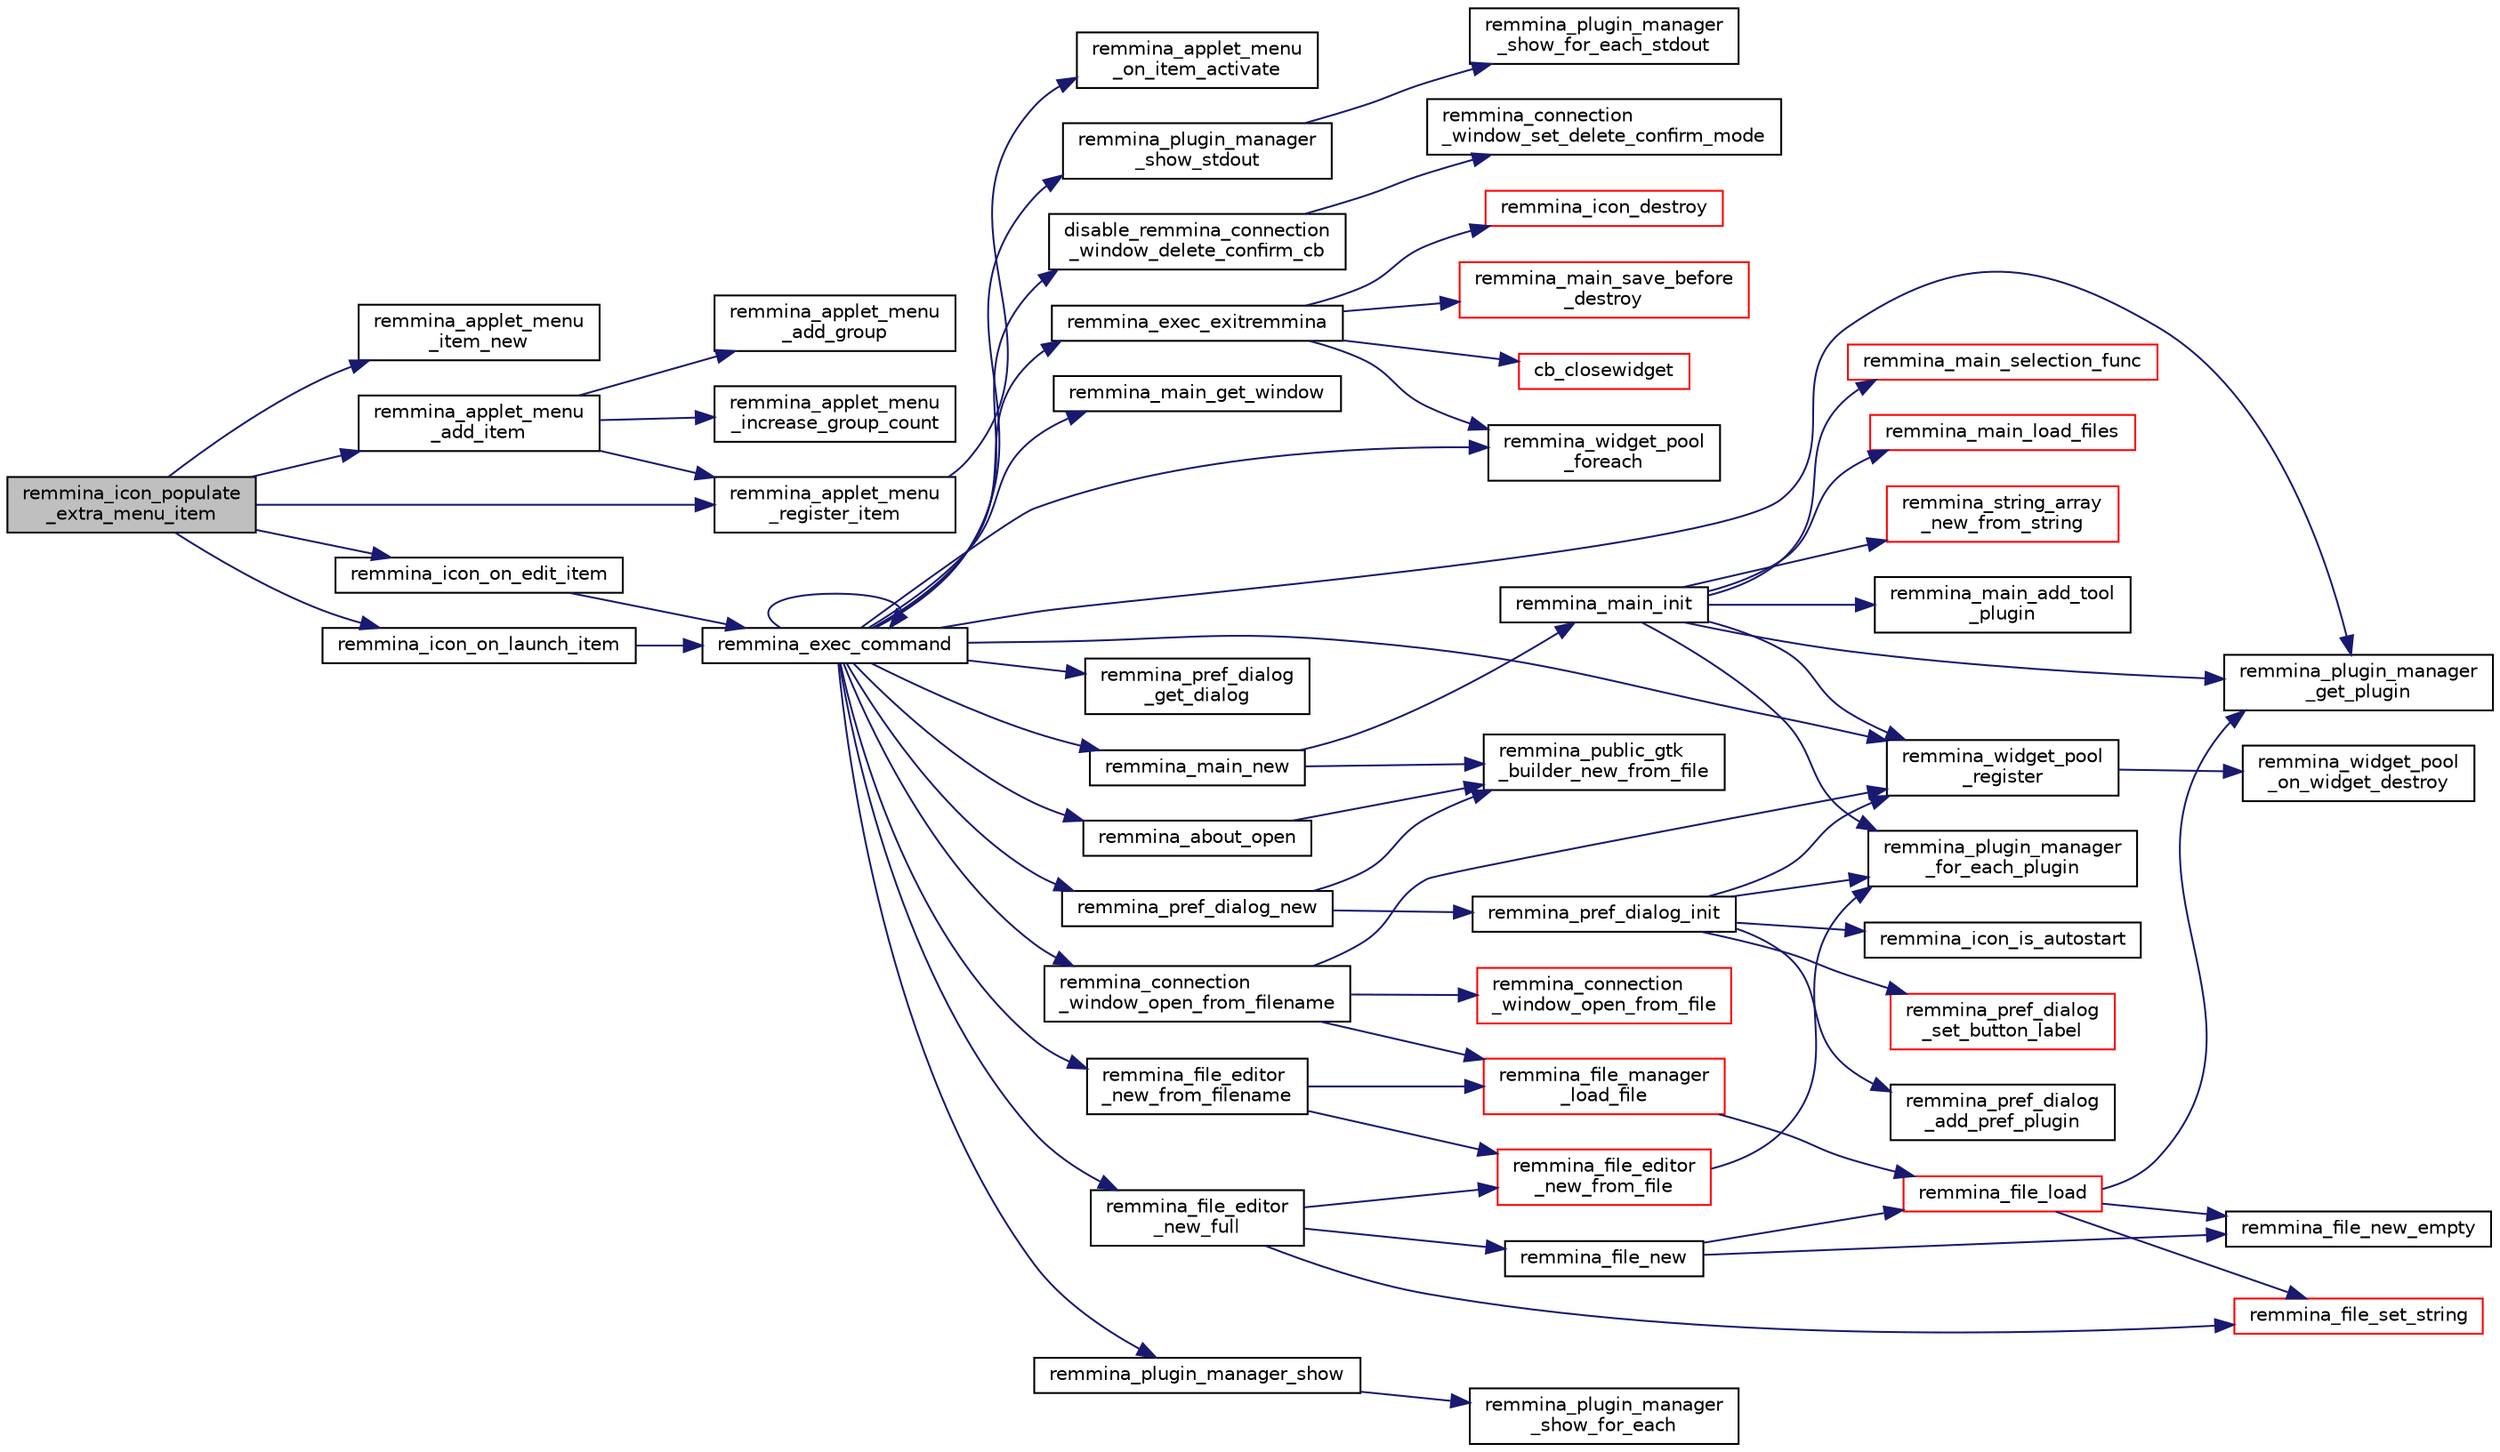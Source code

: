 digraph "remmina_icon_populate_extra_menu_item"
{
  edge [fontname="Helvetica",fontsize="10",labelfontname="Helvetica",labelfontsize="10"];
  node [fontname="Helvetica",fontsize="10",shape=record];
  rankdir="LR";
  Node3382 [label="remmina_icon_populate\l_extra_menu_item",height=0.2,width=0.4,color="black", fillcolor="grey75", style="filled", fontcolor="black"];
  Node3382 -> Node3383 [color="midnightblue",fontsize="10",style="solid",fontname="Helvetica"];
  Node3383 [label="remmina_applet_menu\l_item_new",height=0.2,width=0.4,color="black", fillcolor="white", style="filled",URL="$remmina__applet__menu__item_8c.html#a8518d5abbcb0cf2ff0923e41d55e1a96"];
  Node3382 -> Node3384 [color="midnightblue",fontsize="10",style="solid",fontname="Helvetica"];
  Node3384 [label="remmina_applet_menu\l_add_item",height=0.2,width=0.4,color="black", fillcolor="white", style="filled",URL="$remmina__applet__menu_8c.html#a261d344be12cd270d8b81a26e1ad9d23"];
  Node3384 -> Node3385 [color="midnightblue",fontsize="10",style="solid",fontname="Helvetica"];
  Node3385 [label="remmina_applet_menu\l_add_group",height=0.2,width=0.4,color="black", fillcolor="white", style="filled",URL="$remmina__applet__menu_8c.html#a9103d33954ab8afdfe3e3892db7caabb"];
  Node3384 -> Node3386 [color="midnightblue",fontsize="10",style="solid",fontname="Helvetica"];
  Node3386 [label="remmina_applet_menu\l_increase_group_count",height=0.2,width=0.4,color="black", fillcolor="white", style="filled",URL="$remmina__applet__menu_8c.html#a00ccc046ebf9862d7030dac635a86dc6"];
  Node3384 -> Node3387 [color="midnightblue",fontsize="10",style="solid",fontname="Helvetica"];
  Node3387 [label="remmina_applet_menu\l_register_item",height=0.2,width=0.4,color="black", fillcolor="white", style="filled",URL="$remmina__applet__menu_8c.html#abb924051b4e37930bed6aed12b653751"];
  Node3387 -> Node3388 [color="midnightblue",fontsize="10",style="solid",fontname="Helvetica"];
  Node3388 [label="remmina_applet_menu\l_on_item_activate",height=0.2,width=0.4,color="black", fillcolor="white", style="filled",URL="$remmina__applet__menu_8c.html#ae92f8313a24f778e5ef39fdfb92a73f2"];
  Node3382 -> Node3387 [color="midnightblue",fontsize="10",style="solid",fontname="Helvetica"];
  Node3382 -> Node3389 [color="midnightblue",fontsize="10",style="solid",fontname="Helvetica"];
  Node3389 [label="remmina_icon_on_launch_item",height=0.2,width=0.4,color="black", fillcolor="white", style="filled",URL="$remmina__icon_8c.html#ad1699688680e12abcfd5c74dd2f76d83"];
  Node3389 -> Node3390 [color="midnightblue",fontsize="10",style="solid",fontname="Helvetica"];
  Node3390 [label="remmina_exec_command",height=0.2,width=0.4,color="black", fillcolor="white", style="filled",URL="$remmina__exec_8c.html#a424cabdcff647797061e7482049d62a7"];
  Node3390 -> Node3391 [color="midnightblue",fontsize="10",style="solid",fontname="Helvetica"];
  Node3391 [label="remmina_main_get_window",height=0.2,width=0.4,color="black", fillcolor="white", style="filled",URL="$remmina__main_8c.html#a7740488de65c0e642895cc9dfba07b6e"];
  Node3390 -> Node3392 [color="midnightblue",fontsize="10",style="solid",fontname="Helvetica"];
  Node3392 [label="remmina_main_new",height=0.2,width=0.4,color="black", fillcolor="white", style="filled",URL="$remmina__main_8c.html#af14b1942a754d7b2f5c10266208ebe01"];
  Node3392 -> Node3393 [color="midnightblue",fontsize="10",style="solid",fontname="Helvetica"];
  Node3393 [label="remmina_public_gtk\l_builder_new_from_file",height=0.2,width=0.4,color="black", fillcolor="white", style="filled",URL="$remmina__public_8c.html#a3031598a6e4f67d1519d8e5afba7da41"];
  Node3392 -> Node3394 [color="midnightblue",fontsize="10",style="solid",fontname="Helvetica"];
  Node3394 [label="remmina_main_init",height=0.2,width=0.4,color="black", fillcolor="white", style="filled",URL="$remmina__main_8c.html#afefc1b651e1c546e949dbe6df72b0300"];
  Node3394 -> Node3395 [color="midnightblue",fontsize="10",style="solid",fontname="Helvetica"];
  Node3395 [label="remmina_string_array\l_new_from_string",height=0.2,width=0.4,color="red", fillcolor="white", style="filled",URL="$remmina__string__array_8c.html#a7f1c8e427a25c2d5cede3952b1d0ad90"];
  Node3394 -> Node3398 [color="midnightblue",fontsize="10",style="solid",fontname="Helvetica"];
  Node3398 [label="remmina_plugin_manager\l_for_each_plugin",height=0.2,width=0.4,color="black", fillcolor="white", style="filled",URL="$remmina__plugin__manager_8c.html#a13f13a6a4280268656f258cb5aeff031"];
  Node3394 -> Node3399 [color="midnightblue",fontsize="10",style="solid",fontname="Helvetica"];
  Node3399 [label="remmina_main_add_tool\l_plugin",height=0.2,width=0.4,color="black", fillcolor="white", style="filled",URL="$remmina__main_8c.html#a7be10e330f0c2a3f74e119cde443786f"];
  Node3394 -> Node3400 [color="midnightblue",fontsize="10",style="solid",fontname="Helvetica"];
  Node3400 [label="remmina_plugin_manager\l_get_plugin",height=0.2,width=0.4,color="black", fillcolor="white", style="filled",URL="$remmina__plugin__manager_8c.html#a3872c8656a8a3d5147bcc603471c1932"];
  Node3394 -> Node3401 [color="midnightblue",fontsize="10",style="solid",fontname="Helvetica"];
  Node3401 [label="remmina_main_selection_func",height=0.2,width=0.4,color="red", fillcolor="white", style="filled",URL="$remmina__main_8c.html#a3c5043279b5d98d4d08635d33402ea66"];
  Node3394 -> Node3403 [color="midnightblue",fontsize="10",style="solid",fontname="Helvetica"];
  Node3403 [label="remmina_main_load_files",height=0.2,width=0.4,color="red", fillcolor="white", style="filled",URL="$remmina__main_8c.html#a3617295e74fa84edbd41dedc601402a7"];
  Node3394 -> Node3470 [color="midnightblue",fontsize="10",style="solid",fontname="Helvetica"];
  Node3470 [label="remmina_widget_pool\l_register",height=0.2,width=0.4,color="black", fillcolor="white", style="filled",URL="$remmina__widget__pool_8c.html#ae3c9c9853eb5bedbfeadbfac1d495b95"];
  Node3470 -> Node3471 [color="midnightblue",fontsize="10",style="solid",fontname="Helvetica"];
  Node3471 [label="remmina_widget_pool\l_on_widget_destroy",height=0.2,width=0.4,color="black", fillcolor="white", style="filled",URL="$remmina__widget__pool_8c.html#aa5fd17580202843eab40cabb258d2664"];
  Node3390 -> Node3472 [color="midnightblue",fontsize="10",style="solid",fontname="Helvetica"];
  Node3472 [label="remmina_pref_dialog\l_get_dialog",height=0.2,width=0.4,color="black", fillcolor="white", style="filled",URL="$remmina__pref__dialog_8c.html#af87f153e3fc696f76da732d8e431be5a"];
  Node3390 -> Node3473 [color="midnightblue",fontsize="10",style="solid",fontname="Helvetica"];
  Node3473 [label="remmina_pref_dialog_new",height=0.2,width=0.4,color="black", fillcolor="white", style="filled",URL="$remmina__pref__dialog_8c.html#a16091735af5c6ee31fb794a5fb860342"];
  Node3473 -> Node3393 [color="midnightblue",fontsize="10",style="solid",fontname="Helvetica"];
  Node3473 -> Node3474 [color="midnightblue",fontsize="10",style="solid",fontname="Helvetica"];
  Node3474 [label="remmina_pref_dialog_init",height=0.2,width=0.4,color="black", fillcolor="white", style="filled",URL="$remmina__pref__dialog_8c.html#a9a050b69e373c90ea7d400aa94f34344"];
  Node3474 -> Node3475 [color="midnightblue",fontsize="10",style="solid",fontname="Helvetica"];
  Node3475 [label="remmina_icon_is_autostart",height=0.2,width=0.4,color="black", fillcolor="white", style="filled",URL="$remmina__icon_8c.html#ae477ccd85ab1d878d243aed7fa5e48ae"];
  Node3474 -> Node3476 [color="midnightblue",fontsize="10",style="solid",fontname="Helvetica"];
  Node3476 [label="remmina_pref_dialog\l_set_button_label",height=0.2,width=0.4,color="red", fillcolor="white", style="filled",URL="$remmina__pref__dialog_8c.html#a384dde55873f855555c0194d45cbfd59"];
  Node3474 -> Node3398 [color="midnightblue",fontsize="10",style="solid",fontname="Helvetica"];
  Node3474 -> Node3478 [color="midnightblue",fontsize="10",style="solid",fontname="Helvetica"];
  Node3478 [label="remmina_pref_dialog\l_add_pref_plugin",height=0.2,width=0.4,color="black", fillcolor="white", style="filled",URL="$remmina__pref__dialog_8c.html#add9c48bccc2c61be2f2900a154648dd4"];
  Node3474 -> Node3470 [color="midnightblue",fontsize="10",style="solid",fontname="Helvetica"];
  Node3390 -> Node3479 [color="midnightblue",fontsize="10",style="solid",fontname="Helvetica"];
  Node3479 [label="remmina_file_editor\l_new_full",height=0.2,width=0.4,color="black", fillcolor="white", style="filled",URL="$remmina__file__editor_8c.html#ab563344276cbcdf0fcea05b0b64c7aeb"];
  Node3479 -> Node3480 [color="midnightblue",fontsize="10",style="solid",fontname="Helvetica"];
  Node3480 [label="remmina_file_new",height=0.2,width=0.4,color="black", fillcolor="white", style="filled",URL="$remmina__file_8c.html#a5e421ba636d34e21bba5ece463e98892"];
  Node3480 -> Node3410 [color="midnightblue",fontsize="10",style="solid",fontname="Helvetica"];
  Node3410 [label="remmina_file_load",height=0.2,width=0.4,color="red", fillcolor="white", style="filled",URL="$remmina__file_8c.html#ac1cc2d7f827f7d64c7fd3edf10e9383e"];
  Node3410 -> Node3411 [color="midnightblue",fontsize="10",style="solid",fontname="Helvetica"];
  Node3411 [label="remmina_file_new_empty",height=0.2,width=0.4,color="black", fillcolor="white", style="filled",URL="$remmina__file_8c.html#adab087b7139756f029020a87a5438cfa"];
  Node3410 -> Node3400 [color="midnightblue",fontsize="10",style="solid",fontname="Helvetica"];
  Node3410 -> Node3417 [color="midnightblue",fontsize="10",style="solid",fontname="Helvetica"];
  Node3417 [label="remmina_file_set_string",height=0.2,width=0.4,color="red", fillcolor="white", style="filled",URL="$remmina__file_8c.html#a85ca1ca2d0bf9ef29e490c6f4527a954"];
  Node3480 -> Node3411 [color="midnightblue",fontsize="10",style="solid",fontname="Helvetica"];
  Node3479 -> Node3417 [color="midnightblue",fontsize="10",style="solid",fontname="Helvetica"];
  Node3479 -> Node3481 [color="midnightblue",fontsize="10",style="solid",fontname="Helvetica"];
  Node3481 [label="remmina_file_editor\l_new_from_file",height=0.2,width=0.4,color="red", fillcolor="white", style="filled",URL="$remmina__file__editor_8c.html#a08327d6951c345808628dbb5784aba06"];
  Node3481 -> Node3398 [color="midnightblue",fontsize="10",style="solid",fontname="Helvetica"];
  Node3390 -> Node3529 [color="midnightblue",fontsize="10",style="solid",fontname="Helvetica"];
  Node3529 [label="remmina_connection\l_window_open_from_filename",height=0.2,width=0.4,color="black", fillcolor="white", style="filled",URL="$remmina__connection__window_8c.html#ab0ed27ef360efc7d92906cbabf9da5db"];
  Node3529 -> Node3530 [color="midnightblue",fontsize="10",style="solid",fontname="Helvetica"];
  Node3530 [label="remmina_file_manager\l_load_file",height=0.2,width=0.4,color="red", fillcolor="white", style="filled",URL="$remmina__file__manager_8c.html#af7b58659604660eb0cb40b0e0f8348ab"];
  Node3530 -> Node3410 [color="midnightblue",fontsize="10",style="solid",fontname="Helvetica"];
  Node3529 -> Node3532 [color="midnightblue",fontsize="10",style="solid",fontname="Helvetica"];
  Node3532 [label="remmina_connection\l_window_open_from_file",height=0.2,width=0.4,color="red", fillcolor="white", style="filled",URL="$remmina__connection__window_8c.html#a1c7f722a89609523cc4de079cc82f23c"];
  Node3529 -> Node3470 [color="midnightblue",fontsize="10",style="solid",fontname="Helvetica"];
  Node3390 -> Node3722 [color="midnightblue",fontsize="10",style="solid",fontname="Helvetica"];
  Node3722 [label="remmina_file_editor\l_new_from_filename",height=0.2,width=0.4,color="black", fillcolor="white", style="filled",URL="$remmina__file__editor_8c.html#aa9345cfe3fb32d326b652e96ee55eaea"];
  Node3722 -> Node3530 [color="midnightblue",fontsize="10",style="solid",fontname="Helvetica"];
  Node3722 -> Node3481 [color="midnightblue",fontsize="10",style="solid",fontname="Helvetica"];
  Node3390 -> Node3723 [color="midnightblue",fontsize="10",style="solid",fontname="Helvetica"];
  Node3723 [label="remmina_about_open",height=0.2,width=0.4,color="black", fillcolor="white", style="filled",URL="$remmina__about_8c.html#a3ad768979e0945a162018c6d596c90f4"];
  Node3723 -> Node3393 [color="midnightblue",fontsize="10",style="solid",fontname="Helvetica"];
  Node3390 -> Node3390 [color="midnightblue",fontsize="10",style="solid",fontname="Helvetica"];
  Node3390 -> Node3724 [color="midnightblue",fontsize="10",style="solid",fontname="Helvetica"];
  Node3724 [label="remmina_plugin_manager_show",height=0.2,width=0.4,color="black", fillcolor="white", style="filled",URL="$remmina__plugin__manager_8c.html#aedec4e9cf18d99a559aa51065c2bc276"];
  Node3724 -> Node3725 [color="midnightblue",fontsize="10",style="solid",fontname="Helvetica"];
  Node3725 [label="remmina_plugin_manager\l_show_for_each",height=0.2,width=0.4,color="black", fillcolor="white", style="filled",URL="$remmina__plugin__manager_8c.html#a634fadd9871f76bc60c3da0aa95e719c"];
  Node3390 -> Node3726 [color="midnightblue",fontsize="10",style="solid",fontname="Helvetica"];
  Node3726 [label="remmina_plugin_manager\l_show_stdout",height=0.2,width=0.4,color="black", fillcolor="white", style="filled",URL="$remmina__plugin__manager_8c.html#afe0881986b2a64bfb5460981dadcf28d"];
  Node3726 -> Node3727 [color="midnightblue",fontsize="10",style="solid",fontname="Helvetica"];
  Node3727 [label="remmina_plugin_manager\l_show_for_each_stdout",height=0.2,width=0.4,color="black", fillcolor="white", style="filled",URL="$remmina__plugin__manager_8c.html#a3fdc160c477f9f5e1d881c0c054d4b07"];
  Node3390 -> Node3400 [color="midnightblue",fontsize="10",style="solid",fontname="Helvetica"];
  Node3390 -> Node3470 [color="midnightblue",fontsize="10",style="solid",fontname="Helvetica"];
  Node3390 -> Node3655 [color="midnightblue",fontsize="10",style="solid",fontname="Helvetica"];
  Node3655 [label="remmina_widget_pool\l_foreach",height=0.2,width=0.4,color="black", fillcolor="white", style="filled",URL="$remmina__widget__pool_8c.html#a53fad3994b2550300cfd4fd8bb2a2b5b"];
  Node3390 -> Node3710 [color="midnightblue",fontsize="10",style="solid",fontname="Helvetica"];
  Node3710 [label="disable_remmina_connection\l_window_delete_confirm_cb",height=0.2,width=0.4,color="black", fillcolor="white", style="filled",URL="$remmina__exec_8c.html#a3a857f545238914d4e021d44c4b15b4f"];
  Node3710 -> Node3711 [color="midnightblue",fontsize="10",style="solid",fontname="Helvetica"];
  Node3711 [label="remmina_connection\l_window_set_delete_confirm_mode",height=0.2,width=0.4,color="black", fillcolor="white", style="filled",URL="$remmina__connection__window_8c.html#aaedb0044bf386cc1ecd815e29684ee64"];
  Node3390 -> Node3697 [color="midnightblue",fontsize="10",style="solid",fontname="Helvetica"];
  Node3697 [label="remmina_exec_exitremmina",height=0.2,width=0.4,color="black", fillcolor="white", style="filled",URL="$remmina__exec_8c.html#a206abe0e916081b29c5faa52330e2271"];
  Node3697 -> Node3698 [color="midnightblue",fontsize="10",style="solid",fontname="Helvetica"];
  Node3698 [label="remmina_main_save_before\l_destroy",height=0.2,width=0.4,color="red", fillcolor="white", style="filled",URL="$remmina__main_8c.html#a009f32092bd1d8dcd8e783d25416f3df"];
  Node3697 -> Node3655 [color="midnightblue",fontsize="10",style="solid",fontname="Helvetica"];
  Node3697 -> Node3700 [color="midnightblue",fontsize="10",style="solid",fontname="Helvetica"];
  Node3700 [label="cb_closewidget",height=0.2,width=0.4,color="red", fillcolor="white", style="filled",URL="$remmina__exec_8c.html#a0ffd51ed283da4640c920e75e89e694a"];
  Node3697 -> Node3701 [color="midnightblue",fontsize="10",style="solid",fontname="Helvetica"];
  Node3701 [label="remmina_icon_destroy",height=0.2,width=0.4,color="red", fillcolor="white", style="filled",URL="$remmina__icon_8c.html#a25b1d13f76ddf6a51836d780eda5fab1"];
  Node3382 -> Node3728 [color="midnightblue",fontsize="10",style="solid",fontname="Helvetica"];
  Node3728 [label="remmina_icon_on_edit_item",height=0.2,width=0.4,color="black", fillcolor="white", style="filled",URL="$remmina__icon_8c.html#af8708120906a8dc41a7998ebf9ecd129"];
  Node3728 -> Node3390 [color="midnightblue",fontsize="10",style="solid",fontname="Helvetica"];
}
